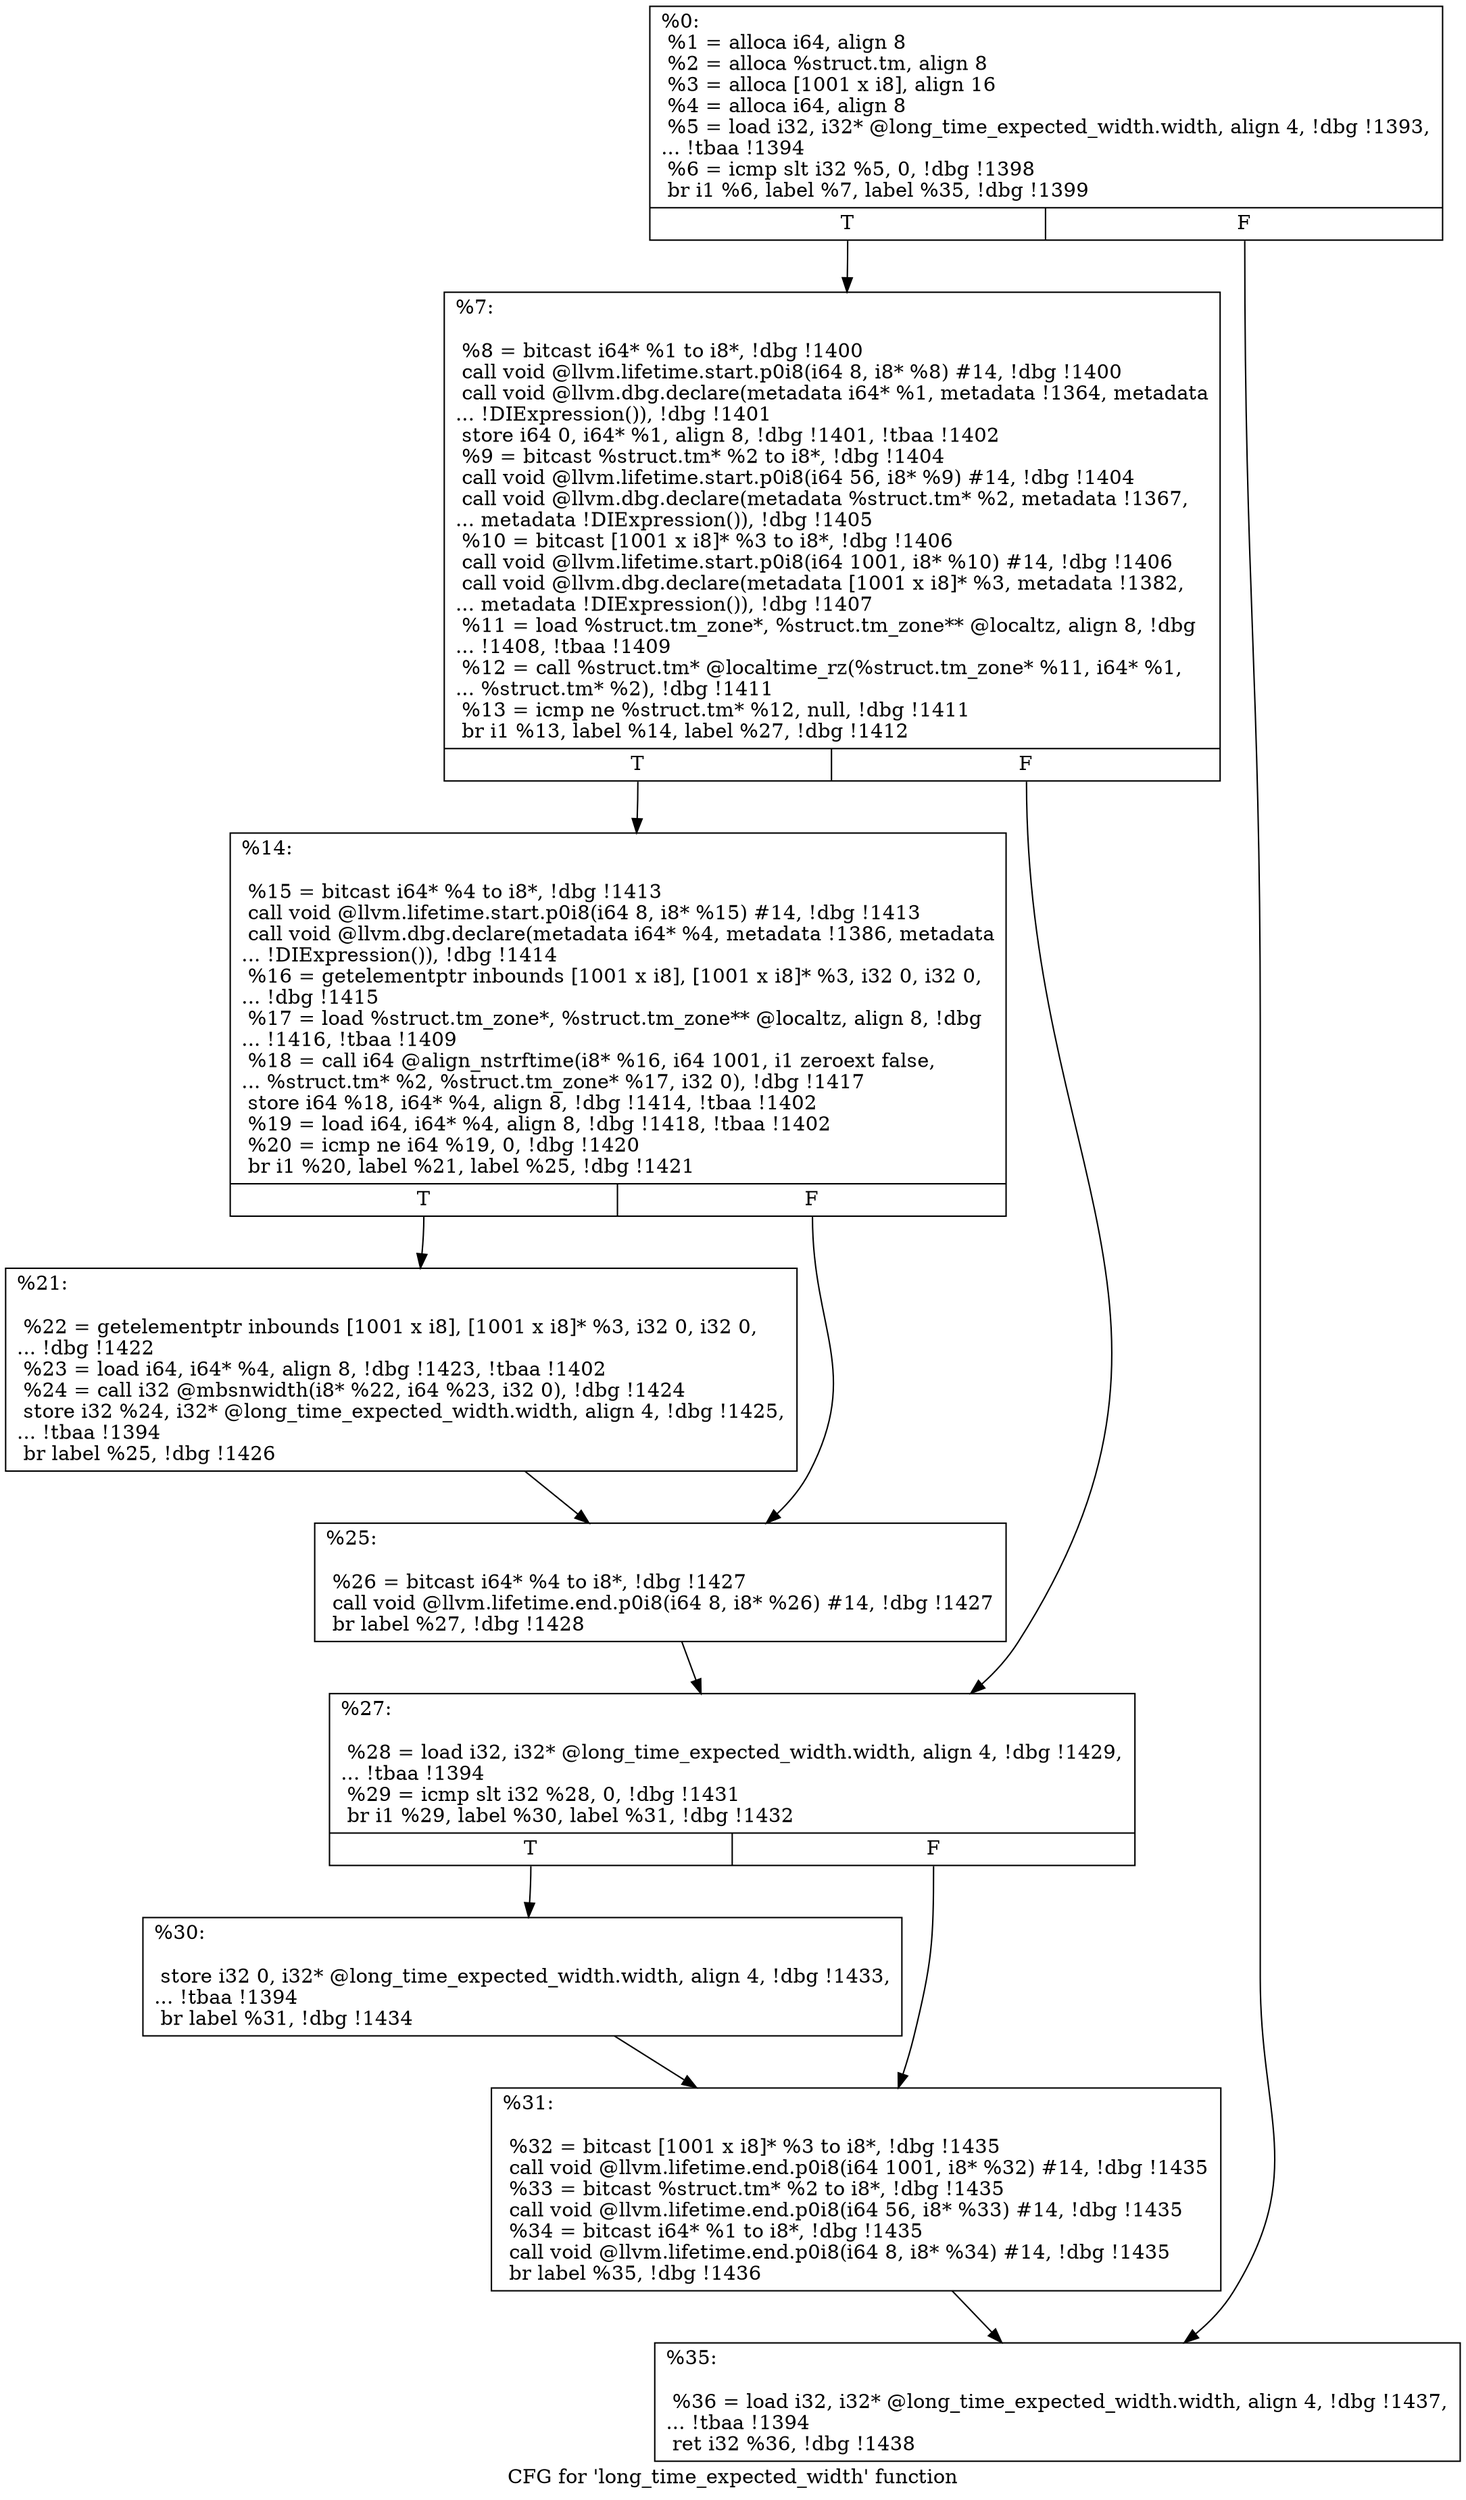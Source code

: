 digraph "CFG for 'long_time_expected_width' function" {
	label="CFG for 'long_time_expected_width' function";

	Node0x23fffc0 [shape=record,label="{%0:\l  %1 = alloca i64, align 8\l  %2 = alloca %struct.tm, align 8\l  %3 = alloca [1001 x i8], align 16\l  %4 = alloca i64, align 8\l  %5 = load i32, i32* @long_time_expected_width.width, align 4, !dbg !1393,\l... !tbaa !1394\l  %6 = icmp slt i32 %5, 0, !dbg !1398\l  br i1 %6, label %7, label %35, !dbg !1399\l|{<s0>T|<s1>F}}"];
	Node0x23fffc0:s0 -> Node0x2400010;
	Node0x23fffc0:s1 -> Node0x2400240;
	Node0x2400010 [shape=record,label="{%7:\l\l  %8 = bitcast i64* %1 to i8*, !dbg !1400\l  call void @llvm.lifetime.start.p0i8(i64 8, i8* %8) #14, !dbg !1400\l  call void @llvm.dbg.declare(metadata i64* %1, metadata !1364, metadata\l... !DIExpression()), !dbg !1401\l  store i64 0, i64* %1, align 8, !dbg !1401, !tbaa !1402\l  %9 = bitcast %struct.tm* %2 to i8*, !dbg !1404\l  call void @llvm.lifetime.start.p0i8(i64 56, i8* %9) #14, !dbg !1404\l  call void @llvm.dbg.declare(metadata %struct.tm* %2, metadata !1367,\l... metadata !DIExpression()), !dbg !1405\l  %10 = bitcast [1001 x i8]* %3 to i8*, !dbg !1406\l  call void @llvm.lifetime.start.p0i8(i64 1001, i8* %10) #14, !dbg !1406\l  call void @llvm.dbg.declare(metadata [1001 x i8]* %3, metadata !1382,\l... metadata !DIExpression()), !dbg !1407\l  %11 = load %struct.tm_zone*, %struct.tm_zone** @localtz, align 8, !dbg\l... !1408, !tbaa !1409\l  %12 = call %struct.tm* @localtime_rz(%struct.tm_zone* %11, i64* %1,\l... %struct.tm* %2), !dbg !1411\l  %13 = icmp ne %struct.tm* %12, null, !dbg !1411\l  br i1 %13, label %14, label %27, !dbg !1412\l|{<s0>T|<s1>F}}"];
	Node0x2400010:s0 -> Node0x2400060;
	Node0x2400010:s1 -> Node0x2400150;
	Node0x2400060 [shape=record,label="{%14:\l\l  %15 = bitcast i64* %4 to i8*, !dbg !1413\l  call void @llvm.lifetime.start.p0i8(i64 8, i8* %15) #14, !dbg !1413\l  call void @llvm.dbg.declare(metadata i64* %4, metadata !1386, metadata\l... !DIExpression()), !dbg !1414\l  %16 = getelementptr inbounds [1001 x i8], [1001 x i8]* %3, i32 0, i32 0,\l... !dbg !1415\l  %17 = load %struct.tm_zone*, %struct.tm_zone** @localtz, align 8, !dbg\l... !1416, !tbaa !1409\l  %18 = call i64 @align_nstrftime(i8* %16, i64 1001, i1 zeroext false,\l... %struct.tm* %2, %struct.tm_zone* %17, i32 0), !dbg !1417\l  store i64 %18, i64* %4, align 8, !dbg !1414, !tbaa !1402\l  %19 = load i64, i64* %4, align 8, !dbg !1418, !tbaa !1402\l  %20 = icmp ne i64 %19, 0, !dbg !1420\l  br i1 %20, label %21, label %25, !dbg !1421\l|{<s0>T|<s1>F}}"];
	Node0x2400060:s0 -> Node0x24000b0;
	Node0x2400060:s1 -> Node0x2400100;
	Node0x24000b0 [shape=record,label="{%21:\l\l  %22 = getelementptr inbounds [1001 x i8], [1001 x i8]* %3, i32 0, i32 0,\l... !dbg !1422\l  %23 = load i64, i64* %4, align 8, !dbg !1423, !tbaa !1402\l  %24 = call i32 @mbsnwidth(i8* %22, i64 %23, i32 0), !dbg !1424\l  store i32 %24, i32* @long_time_expected_width.width, align 4, !dbg !1425,\l... !tbaa !1394\l  br label %25, !dbg !1426\l}"];
	Node0x24000b0 -> Node0x2400100;
	Node0x2400100 [shape=record,label="{%25:\l\l  %26 = bitcast i64* %4 to i8*, !dbg !1427\l  call void @llvm.lifetime.end.p0i8(i64 8, i8* %26) #14, !dbg !1427\l  br label %27, !dbg !1428\l}"];
	Node0x2400100 -> Node0x2400150;
	Node0x2400150 [shape=record,label="{%27:\l\l  %28 = load i32, i32* @long_time_expected_width.width, align 4, !dbg !1429,\l... !tbaa !1394\l  %29 = icmp slt i32 %28, 0, !dbg !1431\l  br i1 %29, label %30, label %31, !dbg !1432\l|{<s0>T|<s1>F}}"];
	Node0x2400150:s0 -> Node0x24001a0;
	Node0x2400150:s1 -> Node0x24001f0;
	Node0x24001a0 [shape=record,label="{%30:\l\l  store i32 0, i32* @long_time_expected_width.width, align 4, !dbg !1433,\l... !tbaa !1394\l  br label %31, !dbg !1434\l}"];
	Node0x24001a0 -> Node0x24001f0;
	Node0x24001f0 [shape=record,label="{%31:\l\l  %32 = bitcast [1001 x i8]* %3 to i8*, !dbg !1435\l  call void @llvm.lifetime.end.p0i8(i64 1001, i8* %32) #14, !dbg !1435\l  %33 = bitcast %struct.tm* %2 to i8*, !dbg !1435\l  call void @llvm.lifetime.end.p0i8(i64 56, i8* %33) #14, !dbg !1435\l  %34 = bitcast i64* %1 to i8*, !dbg !1435\l  call void @llvm.lifetime.end.p0i8(i64 8, i8* %34) #14, !dbg !1435\l  br label %35, !dbg !1436\l}"];
	Node0x24001f0 -> Node0x2400240;
	Node0x2400240 [shape=record,label="{%35:\l\l  %36 = load i32, i32* @long_time_expected_width.width, align 4, !dbg !1437,\l... !tbaa !1394\l  ret i32 %36, !dbg !1438\l}"];
}
